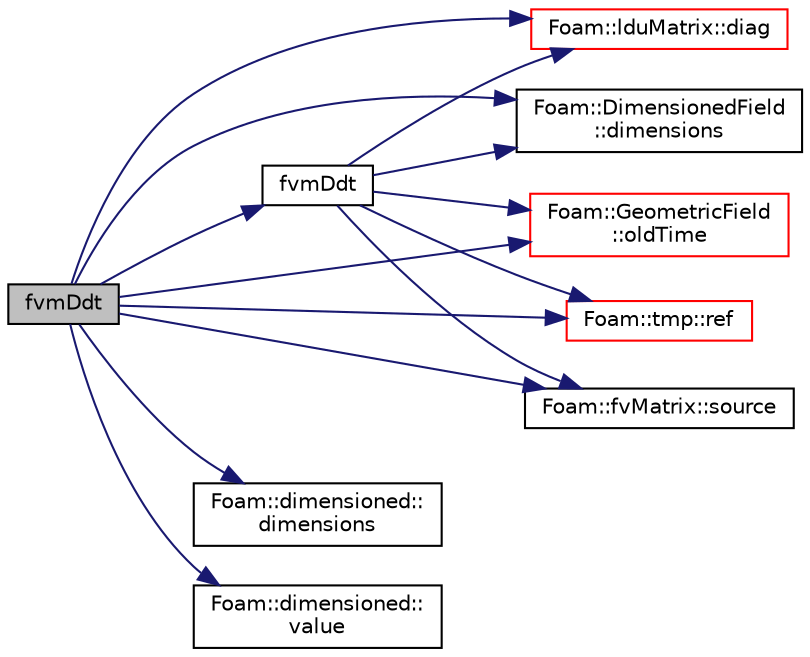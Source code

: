 digraph "fvmDdt"
{
  bgcolor="transparent";
  edge [fontname="Helvetica",fontsize="10",labelfontname="Helvetica",labelfontsize="10"];
  node [fontname="Helvetica",fontsize="10",shape=record];
  rankdir="LR";
  Node1 [label="fvmDdt",height=0.2,width=0.4,color="black", fillcolor="grey75", style="filled", fontcolor="black"];
  Node1 -> Node2 [color="midnightblue",fontsize="10",style="solid",fontname="Helvetica"];
  Node2 [label="Foam::lduMatrix::diag",height=0.2,width=0.4,color="red",URL="$a01309.html#a9140aaa9630c2cba2fe28369a649f2f0"];
  Node1 -> Node3 [color="midnightblue",fontsize="10",style="solid",fontname="Helvetica"];
  Node3 [label="Foam::dimensioned::\ldimensions",height=0.2,width=0.4,color="black",URL="$a00536.html#a6098093e7de06370342a85cfae8b31f5",tooltip="Return const reference to dimensions. "];
  Node1 -> Node4 [color="midnightblue",fontsize="10",style="solid",fontname="Helvetica"];
  Node4 [label="Foam::DimensionedField\l::dimensions",height=0.2,width=0.4,color="black",URL="$a00537.html#a6098093e7de06370342a85cfae8b31f5",tooltip="Return dimensions. "];
  Node1 -> Node5 [color="midnightblue",fontsize="10",style="solid",fontname="Helvetica"];
  Node5 [label="fvmDdt",height=0.2,width=0.4,color="black",URL="$a00689.html#a8602a98a4ac41054bb3dcf8adc93b94b"];
  Node5 -> Node2 [color="midnightblue",fontsize="10",style="solid",fontname="Helvetica"];
  Node5 -> Node4 [color="midnightblue",fontsize="10",style="solid",fontname="Helvetica"];
  Node5 -> Node6 [color="midnightblue",fontsize="10",style="solid",fontname="Helvetica"];
  Node6 [label="Foam::GeometricField\l::oldTime",height=0.2,width=0.4,color="red",URL="$a00933.html#a590e4782d38c7bab9fc7d231aa6b5f3f",tooltip="Return old time field. "];
  Node5 -> Node7 [color="midnightblue",fontsize="10",style="solid",fontname="Helvetica"];
  Node7 [label="Foam::tmp::ref",height=0.2,width=0.4,color="red",URL="$a02710.html#af16202cc9b8e931206cfceb8d9779bb2",tooltip="Return non-const reference or generate a fatal error. "];
  Node5 -> Node8 [color="midnightblue",fontsize="10",style="solid",fontname="Helvetica"];
  Node8 [label="Foam::fvMatrix::source",height=0.2,width=0.4,color="black",URL="$a00887.html#a4c49d61a0e11bbdadf6646dbe3740560"];
  Node1 -> Node6 [color="midnightblue",fontsize="10",style="solid",fontname="Helvetica"];
  Node1 -> Node7 [color="midnightblue",fontsize="10",style="solid",fontname="Helvetica"];
  Node1 -> Node8 [color="midnightblue",fontsize="10",style="solid",fontname="Helvetica"];
  Node1 -> Node9 [color="midnightblue",fontsize="10",style="solid",fontname="Helvetica"];
  Node9 [label="Foam::dimensioned::\lvalue",height=0.2,width=0.4,color="black",URL="$a00536.html#a080d3824651cfcf52f72acceec615aaa",tooltip="Return const reference to value. "];
}
